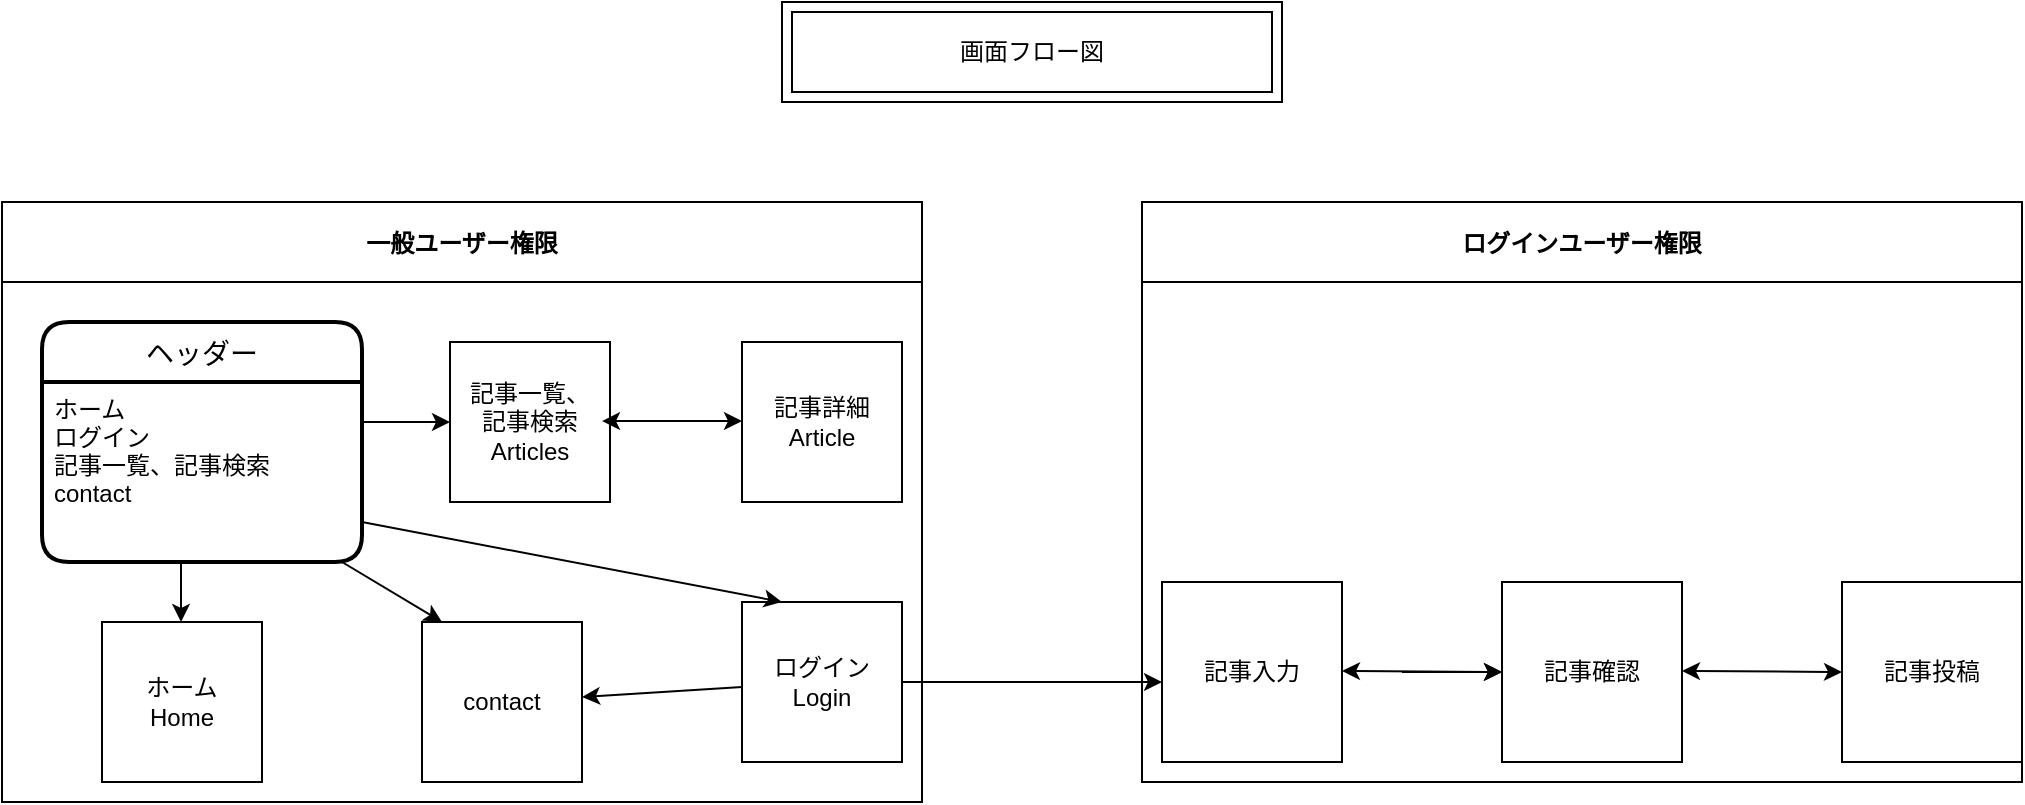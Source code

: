 <mxfile>
    <diagram id="g7jtK0sChMUj5TbMTVf0" name="ページ1">
        <mxGraphModel dx="442" dy="480" grid="1" gridSize="10" guides="1" tooltips="1" connect="1" arrows="1" fold="1" page="1" pageScale="1" pageWidth="827" pageHeight="1169" math="0" shadow="0">
            <root>
                <mxCell id="0"/>
                <mxCell id="1" parent="0"/>
                <mxCell id="15" value="ログインユーザー権限" style="swimlane;startSize=40;" parent="1" vertex="1">
                    <mxGeometry x="680" y="100" width="440" height="290" as="geometry"/>
                </mxCell>
                <mxCell id="16" value="" style="edgeStyle=none;html=1;" parent="15" target="6" edge="1">
                    <mxGeometry relative="1" as="geometry">
                        <mxPoint x="130" y="235" as="sourcePoint"/>
                    </mxGeometry>
                </mxCell>
                <mxCell id="4" value="記事入力" style="whiteSpace=wrap;html=1;aspect=fixed;" parent="15" vertex="1">
                    <mxGeometry x="10" y="190" width="90" height="90" as="geometry"/>
                </mxCell>
                <mxCell id="6" value="記事確認" style="whiteSpace=wrap;html=1;aspect=fixed;" parent="15" vertex="1">
                    <mxGeometry x="180" y="190" width="90" height="90" as="geometry"/>
                </mxCell>
                <mxCell id="7" value="記事投稿" style="whiteSpace=wrap;html=1;aspect=fixed;" parent="15" vertex="1">
                    <mxGeometry x="350" y="190" width="90" height="90" as="geometry"/>
                </mxCell>
                <mxCell id="12" value="" style="endArrow=classic;startArrow=classic;html=1;entryX=0;entryY=0.5;entryDx=0;entryDy=0;" parent="15" target="6" edge="1">
                    <mxGeometry width="50" height="50" relative="1" as="geometry">
                        <mxPoint x="100" y="234.5" as="sourcePoint"/>
                        <mxPoint x="170" y="235" as="targetPoint"/>
                    </mxGeometry>
                </mxCell>
                <mxCell id="14" value="" style="endArrow=classic;startArrow=classic;html=1;entryX=0;entryY=0.5;entryDx=0;entryDy=0;" parent="15" edge="1">
                    <mxGeometry width="50" height="50" relative="1" as="geometry">
                        <mxPoint x="270" y="234.5" as="sourcePoint"/>
                        <mxPoint x="350" y="235" as="targetPoint"/>
                    </mxGeometry>
                </mxCell>
                <mxCell id="27" value="画面フロー図" style="shape=ext;margin=3;double=1;whiteSpace=wrap;html=1;align=center;" parent="1" vertex="1">
                    <mxGeometry x="500" width="250" height="50" as="geometry"/>
                </mxCell>
                <mxCell id="34" value="" style="endArrow=classic;startArrow=classic;html=1;" parent="1" edge="1">
                    <mxGeometry width="50" height="50" relative="1" as="geometry">
                        <mxPoint x="550" y="340" as="sourcePoint"/>
                        <mxPoint x="690" y="340" as="targetPoint"/>
                    </mxGeometry>
                </mxCell>
                <mxCell id="25" value="一般ユーザー権限" style="swimlane;startSize=40;" parent="1" vertex="1">
                    <mxGeometry x="110" y="100" width="460" height="300" as="geometry"/>
                </mxCell>
                <mxCell id="49" value="" style="edgeStyle=none;html=1;" parent="25" source="3" target="30" edge="1">
                    <mxGeometry relative="1" as="geometry"/>
                </mxCell>
                <mxCell id="3" value="ログイン&lt;br&gt;Login" style="whiteSpace=wrap;html=1;aspect=fixed;" parent="25" vertex="1">
                    <mxGeometry x="370" y="200" width="80" height="80" as="geometry"/>
                </mxCell>
                <mxCell id="29" value="ホーム&lt;br&gt;Home" style="whiteSpace=wrap;html=1;aspect=fixed;" parent="25" vertex="1">
                    <mxGeometry x="50" y="210" width="80" height="80" as="geometry"/>
                </mxCell>
                <mxCell id="30" value="contact&lt;br&gt;" style="whiteSpace=wrap;html=1;aspect=fixed;" parent="25" vertex="1">
                    <mxGeometry x="210" y="210" width="80" height="80" as="geometry"/>
                </mxCell>
                <mxCell id="33" value="記事一覧、&lt;br&gt;記事検索&lt;br&gt;Articles" style="whiteSpace=wrap;html=1;aspect=fixed;" parent="25" vertex="1">
                    <mxGeometry x="224" y="70" width="80" height="80" as="geometry"/>
                </mxCell>
                <mxCell id="35" value="記事詳細&lt;br&gt;Article" style="whiteSpace=wrap;html=1;aspect=fixed;" parent="25" vertex="1">
                    <mxGeometry x="370" y="70" width="80" height="80" as="geometry"/>
                </mxCell>
                <mxCell id="36" value="" style="endArrow=classic;startArrow=classic;html=1;exitX=0.95;exitY=0.494;exitDx=0;exitDy=0;exitPerimeter=0;" parent="25" source="33" edge="1">
                    <mxGeometry width="50" height="50" relative="1" as="geometry">
                        <mxPoint x="310" y="110" as="sourcePoint"/>
                        <mxPoint x="370" y="109.5" as="targetPoint"/>
                    </mxGeometry>
                </mxCell>
                <mxCell id="39" value="" style="endArrow=classic;html=1;entryX=0;entryY=0.5;entryDx=0;entryDy=0;" parent="25" target="33" edge="1">
                    <mxGeometry width="50" height="50" relative="1" as="geometry">
                        <mxPoint x="180" y="110" as="sourcePoint"/>
                        <mxPoint x="230" y="60" as="targetPoint"/>
                    </mxGeometry>
                </mxCell>
                <mxCell id="44" value="ヘッダー" style="swimlane;childLayout=stackLayout;horizontal=1;startSize=30;horizontalStack=0;rounded=1;fontSize=14;fontStyle=0;strokeWidth=2;resizeParent=0;resizeLast=1;shadow=0;dashed=0;align=center;" parent="25" vertex="1">
                    <mxGeometry x="20" y="60" width="160" height="120" as="geometry"/>
                </mxCell>
                <mxCell id="45" value="ホーム&#10;ログイン&#10;記事一覧、記事検索&#10;contact" style="align=left;strokeColor=none;fillColor=none;spacingLeft=4;fontSize=12;verticalAlign=top;resizable=0;rotatable=0;part=1;" parent="44" vertex="1">
                    <mxGeometry y="30" width="160" height="90" as="geometry"/>
                </mxCell>
                <mxCell id="42" value="" style="endArrow=classic;html=1;" parent="44" edge="1">
                    <mxGeometry width="50" height="50" relative="1" as="geometry">
                        <mxPoint x="69.5" y="120" as="sourcePoint"/>
                        <mxPoint x="69.5" y="150" as="targetPoint"/>
                    </mxGeometry>
                </mxCell>
                <mxCell id="41" value="" style="endArrow=classic;html=1;entryX=0.25;entryY=0;entryDx=0;entryDy=0;" parent="25" target="3" edge="1">
                    <mxGeometry width="50" height="50" relative="1" as="geometry">
                        <mxPoint x="180" y="160" as="sourcePoint"/>
                        <mxPoint x="210" y="160" as="targetPoint"/>
                    </mxGeometry>
                </mxCell>
                <mxCell id="48" value="" style="endArrow=classic;html=1;" parent="25" edge="1">
                    <mxGeometry width="50" height="50" relative="1" as="geometry">
                        <mxPoint x="170" y="180" as="sourcePoint"/>
                        <mxPoint x="220" y="210" as="targetPoint"/>
                        <Array as="points"/>
                    </mxGeometry>
                </mxCell>
            </root>
        </mxGraphModel>
    </diagram>
</mxfile>
